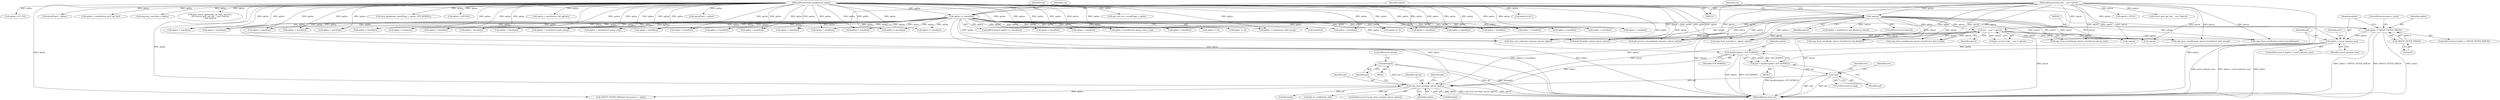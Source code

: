 digraph "0_linux_45f6fad84cc305103b28d73482b344d7f5b76f39_11@API" {
"1001707" [label="(Call,kfree(gsf))"];
"1001702" [label="(Call,copy_from_user(gsf, optval, optlen))"];
"1001689" [label="(Call,!gsf)"];
"1001683" [label="(Call,gsf = kmalloc(optlen, GFP_KERNEL))"];
"1001685" [label="(Call,kmalloc(optlen, GFP_KERNEL))"];
"1001674" [label="(Call,optlen > sysctl_optmem_max)"];
"1001668" [label="(Call,optlen < GROUP_FILTER_SIZE(0))"];
"1000152" [label="(Call,optlen >= sizeof(int))"];
"1000119" [label="(MethodParameterIn,unsigned int optlen)"];
"1001670" [label="(Call,GROUP_FILTER_SIZE(0))"];
"1000144" [label="(Call,!optval)"];
"1000118" [label="(MethodParameterIn,char __user *optval)"];
"1000160" [label="(Call,(int __user *) optval)"];
"1001698" [label="(Identifier,retv)"];
"1000813" [label="(Call,optval = NULL)"];
"1000768" [label="(Call,optlen < sizeof(int))"];
"1001703" [label="(Identifier,gsf)"];
"1001049" [label="(Call,sock_kmalloc(sk, sizeof(*opt) + optlen, GFP_KERNEL))"];
"1000179" [label="(Call,ip6_mroute_setsockopt(sk, optname, optval, optlen))"];
"1000818" [label="(Call,!optval)"];
"1001041" [label="(Call,optlen > 64*1024)"];
"1000472" [label="(Call,optlen < sizeof(int))"];
"1001670" [label="(Call,GROUP_FILTER_SIZE(0))"];
"1001179" [label="(Call,optlen < sizeof(int))"];
"1001693" [label="(Identifier,retv)"];
"1000951" [label="(Call,!optval)"];
"1000552" [label="(Call,optlen < sizeof(int))"];
"1000632" [label="(Call,optlen < sizeof(int))"];
"1000862" [label="(Call,(struct ipv6_opt_hdr __user *)optval)"];
"1001705" [label="(Identifier,optlen)"];
"1001689" [label="(Call,!gsf)"];
"1000947" [label="(Call,optlen < sizeof(struct in6_pktinfo))"];
"1001357" [label="(Call,optlen < sizeof(struct ipv6_mreq))"];
"1000147" [label="(Identifier,val)"];
"1001679" [label="(Identifier,retv)"];
"1001676" [label="(Identifier,sysctl_optmem_max)"];
"1001768" [label="(Call,optlen < sizeof(int))"];
"1001707" [label="(Call,kfree(gsf))"];
"1000194" [label="(Call,optlen < sizeof(int))"];
"1000118" [label="(MethodParameterIn,char __user *optval)"];
"1000512" [label="(Call,optlen < sizeof(int))"];
"1001702" [label="(Call,copy_from_user(gsf, optval, optlen))"];
"1000162" [label="(Identifier,optval)"];
"1001688" [label="(ControlStructure,if (!gsf))"];
"1000532" [label="(Call,optlen < sizeof(int))"];
"1000706" [label="(Call,optlen < sizeof(int))"];
"1001665" [label="(Block,)"];
"1000492" [label="(Call,optlen < sizeof(int))"];
"1000452" [label="(Call,optlen < sizeof(int))"];
"1002046" [label="(MethodReturn,static int)"];
"1001668" [label="(Call,optlen < GROUP_FILTER_SIZE(0))"];
"1001687" [label="(Identifier,GFP_KERNEL)"];
"1000160" [label="(Call,(int __user *) optval)"];
"1000686" [label="(Call,optlen < sizeof(int))"];
"1001704" [label="(Identifier,optval)"];
"1001667" [label="(ControlStructure,if (optlen < GROUP_FILTER_SIZE(0)))"];
"1001051" [label="(Call,sizeof(*opt) + optlen)"];
"1000810" [label="(Call,optlen == 0)"];
"1000572" [label="(Call,optlen < sizeof(int))"];
"1001816" [label="(Call,optlen < sizeof(int))"];
"1001793" [label="(Call,optlen < sizeof(int))"];
"1000592" [label="(Call,optlen < sizeof(int))"];
"1001669" [label="(Identifier,optlen)"];
"1001307" [label="(Call,optlen < sizeof(int))"];
"1000158" [label="(Call,get_user(val, (int __user *) optval))"];
"1001840" [label="(Call,optlen < sizeof(int))"];
"1000153" [label="(Identifier,optlen)"];
"1001706" [label="(Block,)"];
"1000154" [label="(Call,sizeof(int))"];
"1000946" [label="(Call,optlen < sizeof(struct in6_pktinfo) || !optval)"];
"1000143" [label="(ControlStructure,if (!optval))"];
"1000151" [label="(ControlStructure,if (optlen >= sizeof(int)))"];
"1001895" [label="(Call,optlen < sizeof(int))"];
"1001755" [label="(Call,optlen < sizeof(int))"];
"1001683" [label="(Call,gsf = kmalloc(optlen, GFP_KERNEL))"];
"1001672" [label="(ControlStructure,goto e_inval;)"];
"1001671" [label="(Literal,0)"];
"1001071" [label="(Call,opt->tot_len = sizeof(*opt) + optlen)"];
"1000432" [label="(Call,optlen < sizeof(int))"];
"1001878" [label="(Call,xfrm_user_policy(sk, optname, optval, optlen))"];
"1001544" [label="(Call,optlen < sizeof(struct group_source_req))"];
"1000159" [label="(Identifier,val)"];
"1000152" [label="(Call,optlen >= sizeof(int))"];
"1001032" [label="(Call,optlen == 0)"];
"1001674" [label="(Call,optlen > sysctl_optmem_max)"];
"1000940" [label="(Call,optlen == 0)"];
"1001550" [label="(Call,copy_from_user(&greqs, optval, sizeof(greqs)))"];
"1000785" [label="(Call,optlen < sizeof(int))"];
"1001468" [label="(Call,optlen < sizeof(struct group_req))"];
"1001146" [label="(Call,optlen < sizeof(int))"];
"1001731" [label="(Call,GROUP_FILTER_SIZE(gsf->gf_numsrc) > optlen)"];
"1001377" [label="(Call,copy_from_user(&mreq, optval, sizeof(struct ipv6_mreq)))"];
"1000119" [label="(MethodParameterIn,unsigned int optlen)"];
"1000612" [label="(Call,optlen < sizeof(int))"];
"1001714" [label="(Identifier,gsf)"];
"1001673" [label="(ControlStructure,if (optlen > sysctl_optmem_max))"];
"1001723" [label="(Call,kfree(gsf))"];
"1000829" [label="(Call,optlen & 0x7)"];
"1001211" [label="(Call,optlen < sizeof(int))"];
"1001238" [label="(Call,optlen != sizeof(int))"];
"1000832" [label="(Call,optlen > 8 * 255)"];
"1001747" [label="(Call,ip6_mc_msfilter(sk, gsf))"];
"1000955" [label="(Call,copy_from_user(&pkt, optval, sizeof(struct in6_pktinfo)))"];
"1001987" [label="(Call,optlen < sizeof(int))"];
"1000145" [label="(Identifier,optval)"];
"1001085" [label="(Call,copy_from_user(opt+1, optval, optlen))"];
"1001427" [label="(Call,copy_from_user(&mreq, optval, sizeof(struct ipv6_mreq)))"];
"1001685" [label="(Call,kmalloc(optlen, GFP_KERNEL))"];
"1001686" [label="(Identifier,optlen)"];
"1000144" [label="(Call,!optval)"];
"1001075" [label="(Call,sizeof(*opt) + optlen)"];
"1001675" [label="(Identifier,optlen)"];
"1001690" [label="(Identifier,gsf)"];
"1000652" [label="(Call,optlen < sizeof(int))"];
"1001478" [label="(Call,copy_from_user(&greq, optval, sizeof(struct group_req)))"];
"1000824" [label="(Call,optlen < sizeof(struct ipv6_opt_hdr))"];
"1001092" [label="(Call,msg.msg_controllen = optlen)"];
"1001701" [label="(ControlStructure,if (copy_from_user(gsf, optval, optlen)))"];
"1000856" [label="(Call,ipv6_renew_options(sk, np->opt, optname,\n \t\t\t\t\t (struct ipv6_opt_hdr __user *)optval,\n \t\t\t\t\t optlen))"];
"1000726" [label="(Call,optlen < sizeof(int))"];
"1001417" [label="(Call,optlen < sizeof(struct ipv6_mreq))"];
"1001709" [label="(ControlStructure,break;)"];
"1000168" [label="(Identifier,val)"];
"1001708" [label="(Identifier,gsf)"];
"1001857" [label="(Call,ipv6_flowlabel_opt(sk, optval, optlen))"];
"1001738" [label="(Call,kfree(gsf))"];
"1001684" [label="(Identifier,gsf)"];
"1001707" -> "1001706"  [label="AST: "];
"1001707" -> "1001708"  [label="CFG: "];
"1001708" -> "1001707"  [label="AST: "];
"1001709" -> "1001707"  [label="CFG: "];
"1001707" -> "1002046"  [label="DDG: gsf"];
"1001707" -> "1002046"  [label="DDG: kfree(gsf)"];
"1001702" -> "1001707"  [label="DDG: gsf"];
"1001702" -> "1001701"  [label="AST: "];
"1001702" -> "1001705"  [label="CFG: "];
"1001703" -> "1001702"  [label="AST: "];
"1001704" -> "1001702"  [label="AST: "];
"1001705" -> "1001702"  [label="AST: "];
"1001708" -> "1001702"  [label="CFG: "];
"1001714" -> "1001702"  [label="CFG: "];
"1001702" -> "1002046"  [label="DDG: optlen"];
"1001702" -> "1002046"  [label="DDG: copy_from_user(gsf, optval, optlen)"];
"1001702" -> "1002046"  [label="DDG: optval"];
"1001689" -> "1001702"  [label="DDG: gsf"];
"1000144" -> "1001702"  [label="DDG: optval"];
"1000160" -> "1001702"  [label="DDG: optval"];
"1000118" -> "1001702"  [label="DDG: optval"];
"1001685" -> "1001702"  [label="DDG: optlen"];
"1000119" -> "1001702"  [label="DDG: optlen"];
"1001702" -> "1001723"  [label="DDG: gsf"];
"1001702" -> "1001731"  [label="DDG: optlen"];
"1001702" -> "1001738"  [label="DDG: gsf"];
"1001702" -> "1001747"  [label="DDG: gsf"];
"1001689" -> "1001688"  [label="AST: "];
"1001689" -> "1001690"  [label="CFG: "];
"1001690" -> "1001689"  [label="AST: "];
"1001693" -> "1001689"  [label="CFG: "];
"1001698" -> "1001689"  [label="CFG: "];
"1001689" -> "1002046"  [label="DDG: gsf"];
"1001689" -> "1002046"  [label="DDG: !gsf"];
"1001683" -> "1001689"  [label="DDG: gsf"];
"1001683" -> "1001665"  [label="AST: "];
"1001683" -> "1001685"  [label="CFG: "];
"1001684" -> "1001683"  [label="AST: "];
"1001685" -> "1001683"  [label="AST: "];
"1001690" -> "1001683"  [label="CFG: "];
"1001683" -> "1002046"  [label="DDG: kmalloc(optlen, GFP_KERNEL)"];
"1001685" -> "1001683"  [label="DDG: optlen"];
"1001685" -> "1001683"  [label="DDG: GFP_KERNEL"];
"1001685" -> "1001687"  [label="CFG: "];
"1001686" -> "1001685"  [label="AST: "];
"1001687" -> "1001685"  [label="AST: "];
"1001685" -> "1002046"  [label="DDG: optlen"];
"1001685" -> "1002046"  [label="DDG: GFP_KERNEL"];
"1001674" -> "1001685"  [label="DDG: optlen"];
"1000119" -> "1001685"  [label="DDG: optlen"];
"1001674" -> "1001673"  [label="AST: "];
"1001674" -> "1001676"  [label="CFG: "];
"1001675" -> "1001674"  [label="AST: "];
"1001676" -> "1001674"  [label="AST: "];
"1001679" -> "1001674"  [label="CFG: "];
"1001684" -> "1001674"  [label="CFG: "];
"1001674" -> "1002046"  [label="DDG: optlen > sysctl_optmem_max"];
"1001674" -> "1002046"  [label="DDG: optlen"];
"1001674" -> "1002046"  [label="DDG: sysctl_optmem_max"];
"1001668" -> "1001674"  [label="DDG: optlen"];
"1000119" -> "1001674"  [label="DDG: optlen"];
"1001668" -> "1001667"  [label="AST: "];
"1001668" -> "1001670"  [label="CFG: "];
"1001669" -> "1001668"  [label="AST: "];
"1001670" -> "1001668"  [label="AST: "];
"1001672" -> "1001668"  [label="CFG: "];
"1001675" -> "1001668"  [label="CFG: "];
"1001668" -> "1002046"  [label="DDG: optlen"];
"1001668" -> "1002046"  [label="DDG: optlen < GROUP_FILTER_SIZE(0)"];
"1001668" -> "1002046"  [label="DDG: GROUP_FILTER_SIZE(0)"];
"1000152" -> "1001668"  [label="DDG: optlen"];
"1000119" -> "1001668"  [label="DDG: optlen"];
"1001670" -> "1001668"  [label="DDG: 0"];
"1000152" -> "1000151"  [label="AST: "];
"1000152" -> "1000154"  [label="CFG: "];
"1000153" -> "1000152"  [label="AST: "];
"1000154" -> "1000152"  [label="AST: "];
"1000159" -> "1000152"  [label="CFG: "];
"1000168" -> "1000152"  [label="CFG: "];
"1000152" -> "1002046"  [label="DDG: optlen >= sizeof(int)"];
"1000152" -> "1002046"  [label="DDG: optlen"];
"1000119" -> "1000152"  [label="DDG: optlen"];
"1000152" -> "1000179"  [label="DDG: optlen"];
"1000152" -> "1000194"  [label="DDG: optlen"];
"1000152" -> "1000432"  [label="DDG: optlen"];
"1000152" -> "1000452"  [label="DDG: optlen"];
"1000152" -> "1000472"  [label="DDG: optlen"];
"1000152" -> "1000492"  [label="DDG: optlen"];
"1000152" -> "1000512"  [label="DDG: optlen"];
"1000152" -> "1000532"  [label="DDG: optlen"];
"1000152" -> "1000552"  [label="DDG: optlen"];
"1000152" -> "1000572"  [label="DDG: optlen"];
"1000152" -> "1000592"  [label="DDG: optlen"];
"1000152" -> "1000612"  [label="DDG: optlen"];
"1000152" -> "1000632"  [label="DDG: optlen"];
"1000152" -> "1000652"  [label="DDG: optlen"];
"1000152" -> "1000686"  [label="DDG: optlen"];
"1000152" -> "1000706"  [label="DDG: optlen"];
"1000152" -> "1000726"  [label="DDG: optlen"];
"1000152" -> "1000768"  [label="DDG: optlen"];
"1000152" -> "1000785"  [label="DDG: optlen"];
"1000152" -> "1000810"  [label="DDG: optlen"];
"1000152" -> "1000940"  [label="DDG: optlen"];
"1000152" -> "1001032"  [label="DDG: optlen"];
"1000152" -> "1001146"  [label="DDG: optlen"];
"1000152" -> "1001179"  [label="DDG: optlen"];
"1000152" -> "1001211"  [label="DDG: optlen"];
"1000152" -> "1001238"  [label="DDG: optlen"];
"1000152" -> "1001307"  [label="DDG: optlen"];
"1000152" -> "1001357"  [label="DDG: optlen"];
"1000152" -> "1001417"  [label="DDG: optlen"];
"1000152" -> "1001468"  [label="DDG: optlen"];
"1000152" -> "1001544"  [label="DDG: optlen"];
"1000152" -> "1001755"  [label="DDG: optlen"];
"1000152" -> "1001768"  [label="DDG: optlen"];
"1000152" -> "1001793"  [label="DDG: optlen"];
"1000152" -> "1001816"  [label="DDG: optlen"];
"1000152" -> "1001840"  [label="DDG: optlen"];
"1000152" -> "1001857"  [label="DDG: optlen"];
"1000152" -> "1001878"  [label="DDG: optlen"];
"1000152" -> "1001895"  [label="DDG: optlen"];
"1000152" -> "1001987"  [label="DDG: optlen"];
"1000119" -> "1000114"  [label="AST: "];
"1000119" -> "1002046"  [label="DDG: optlen"];
"1000119" -> "1000179"  [label="DDG: optlen"];
"1000119" -> "1000194"  [label="DDG: optlen"];
"1000119" -> "1000432"  [label="DDG: optlen"];
"1000119" -> "1000452"  [label="DDG: optlen"];
"1000119" -> "1000472"  [label="DDG: optlen"];
"1000119" -> "1000492"  [label="DDG: optlen"];
"1000119" -> "1000512"  [label="DDG: optlen"];
"1000119" -> "1000532"  [label="DDG: optlen"];
"1000119" -> "1000552"  [label="DDG: optlen"];
"1000119" -> "1000572"  [label="DDG: optlen"];
"1000119" -> "1000592"  [label="DDG: optlen"];
"1000119" -> "1000612"  [label="DDG: optlen"];
"1000119" -> "1000632"  [label="DDG: optlen"];
"1000119" -> "1000652"  [label="DDG: optlen"];
"1000119" -> "1000686"  [label="DDG: optlen"];
"1000119" -> "1000706"  [label="DDG: optlen"];
"1000119" -> "1000726"  [label="DDG: optlen"];
"1000119" -> "1000768"  [label="DDG: optlen"];
"1000119" -> "1000785"  [label="DDG: optlen"];
"1000119" -> "1000810"  [label="DDG: optlen"];
"1000119" -> "1000824"  [label="DDG: optlen"];
"1000119" -> "1000829"  [label="DDG: optlen"];
"1000119" -> "1000832"  [label="DDG: optlen"];
"1000119" -> "1000856"  [label="DDG: optlen"];
"1000119" -> "1000940"  [label="DDG: optlen"];
"1000119" -> "1000947"  [label="DDG: optlen"];
"1000119" -> "1001032"  [label="DDG: optlen"];
"1000119" -> "1001041"  [label="DDG: optlen"];
"1000119" -> "1001049"  [label="DDG: optlen"];
"1000119" -> "1001051"  [label="DDG: optlen"];
"1000119" -> "1001071"  [label="DDG: optlen"];
"1000119" -> "1001075"  [label="DDG: optlen"];
"1000119" -> "1001085"  [label="DDG: optlen"];
"1000119" -> "1001092"  [label="DDG: optlen"];
"1000119" -> "1001146"  [label="DDG: optlen"];
"1000119" -> "1001179"  [label="DDG: optlen"];
"1000119" -> "1001211"  [label="DDG: optlen"];
"1000119" -> "1001238"  [label="DDG: optlen"];
"1000119" -> "1001307"  [label="DDG: optlen"];
"1000119" -> "1001357"  [label="DDG: optlen"];
"1000119" -> "1001417"  [label="DDG: optlen"];
"1000119" -> "1001468"  [label="DDG: optlen"];
"1000119" -> "1001544"  [label="DDG: optlen"];
"1000119" -> "1001731"  [label="DDG: optlen"];
"1000119" -> "1001755"  [label="DDG: optlen"];
"1000119" -> "1001768"  [label="DDG: optlen"];
"1000119" -> "1001793"  [label="DDG: optlen"];
"1000119" -> "1001816"  [label="DDG: optlen"];
"1000119" -> "1001840"  [label="DDG: optlen"];
"1000119" -> "1001857"  [label="DDG: optlen"];
"1000119" -> "1001878"  [label="DDG: optlen"];
"1000119" -> "1001895"  [label="DDG: optlen"];
"1000119" -> "1001987"  [label="DDG: optlen"];
"1001670" -> "1001671"  [label="CFG: "];
"1001671" -> "1001670"  [label="AST: "];
"1000144" -> "1000143"  [label="AST: "];
"1000144" -> "1000145"  [label="CFG: "];
"1000145" -> "1000144"  [label="AST: "];
"1000147" -> "1000144"  [label="CFG: "];
"1000153" -> "1000144"  [label="CFG: "];
"1000144" -> "1002046"  [label="DDG: !optval"];
"1000144" -> "1002046"  [label="DDG: optval"];
"1000118" -> "1000144"  [label="DDG: optval"];
"1000144" -> "1000160"  [label="DDG: optval"];
"1000144" -> "1000179"  [label="DDG: optval"];
"1000144" -> "1000818"  [label="DDG: optval"];
"1000144" -> "1000946"  [label="DDG: !optval"];
"1000144" -> "1000951"  [label="DDG: optval"];
"1000144" -> "1000955"  [label="DDG: optval"];
"1000144" -> "1001085"  [label="DDG: optval"];
"1000144" -> "1001377"  [label="DDG: optval"];
"1000144" -> "1001427"  [label="DDG: optval"];
"1000144" -> "1001478"  [label="DDG: optval"];
"1000144" -> "1001550"  [label="DDG: optval"];
"1000144" -> "1001857"  [label="DDG: optval"];
"1000144" -> "1001878"  [label="DDG: optval"];
"1000118" -> "1000114"  [label="AST: "];
"1000118" -> "1002046"  [label="DDG: optval"];
"1000118" -> "1000160"  [label="DDG: optval"];
"1000118" -> "1000179"  [label="DDG: optval"];
"1000118" -> "1000813"  [label="DDG: optval"];
"1000118" -> "1000818"  [label="DDG: optval"];
"1000118" -> "1000862"  [label="DDG: optval"];
"1000118" -> "1000951"  [label="DDG: optval"];
"1000118" -> "1000955"  [label="DDG: optval"];
"1000118" -> "1001085"  [label="DDG: optval"];
"1000118" -> "1001377"  [label="DDG: optval"];
"1000118" -> "1001427"  [label="DDG: optval"];
"1000118" -> "1001478"  [label="DDG: optval"];
"1000118" -> "1001550"  [label="DDG: optval"];
"1000118" -> "1001857"  [label="DDG: optval"];
"1000118" -> "1001878"  [label="DDG: optval"];
"1000160" -> "1000158"  [label="AST: "];
"1000160" -> "1000162"  [label="CFG: "];
"1000161" -> "1000160"  [label="AST: "];
"1000162" -> "1000160"  [label="AST: "];
"1000158" -> "1000160"  [label="CFG: "];
"1000160" -> "1002046"  [label="DDG: optval"];
"1000160" -> "1000158"  [label="DDG: optval"];
"1000160" -> "1000179"  [label="DDG: optval"];
"1000160" -> "1000818"  [label="DDG: optval"];
"1000160" -> "1000951"  [label="DDG: optval"];
"1000160" -> "1000955"  [label="DDG: optval"];
"1000160" -> "1001085"  [label="DDG: optval"];
"1000160" -> "1001377"  [label="DDG: optval"];
"1000160" -> "1001427"  [label="DDG: optval"];
"1000160" -> "1001478"  [label="DDG: optval"];
"1000160" -> "1001550"  [label="DDG: optval"];
"1000160" -> "1001857"  [label="DDG: optval"];
"1000160" -> "1001878"  [label="DDG: optval"];
}
